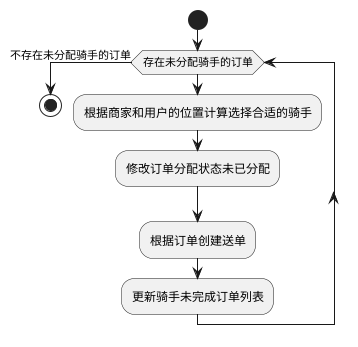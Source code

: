 @startuml
'https://plantuml.com/activity-diagram-beta

start
while (存在未分配骑手的订单)
  :根据商家和用户的位置计算选择合适的骑手;
  :修改订单分配状态未已分配;
  :根据订单创建送单;
  :更新骑手未完成订单列表;
endwhile (不存在未分配骑手的订单)

stop

@enduml
